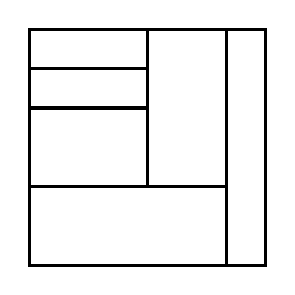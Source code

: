 \begin{tikzpicture}[very thick, scale=.5]
    \draw (0,5) rectangle (3,6);
    \draw (0,4) rectangle (3,5);
    \draw (0,2) rectangle (3,4);
    \draw (3,2) rectangle (5,6);
    \draw (0,0) rectangle (5,2);
    \draw (5,0) rectangle (6,6);
\end{tikzpicture}
